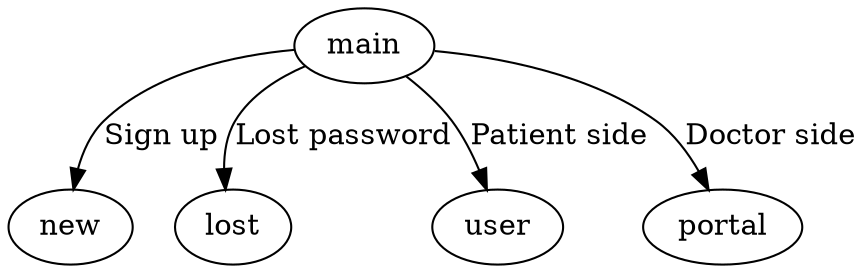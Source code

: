 digraph G {
        main -> new [label="Sign up"];
        main -> lost [label="Lost password"];
        main -> user [label="Patient side"];
        main -> portal [label="Doctor side"];
        
}